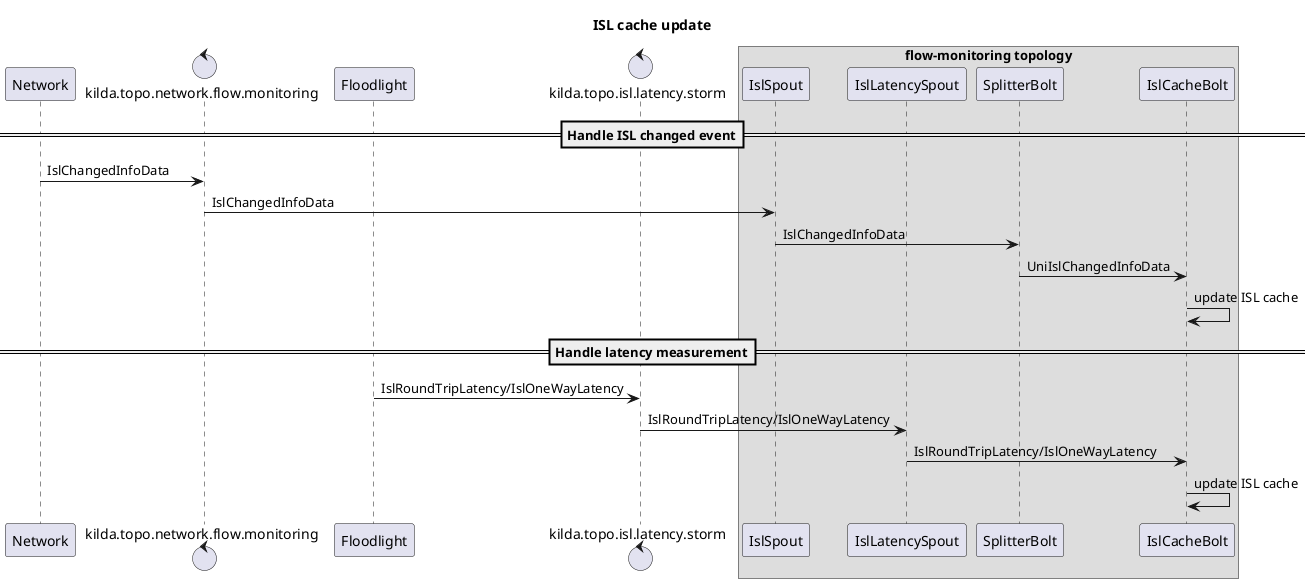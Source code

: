 @startuml
title ISL cache update

participant Network
control kilda.topo.network.flow.monitoring
participant Floodlight
control kilda.topo.isl.latency.storm
box flow-monitoring topology
participant IslSpout
participant IslLatencySpout
participant SplitterBolt
participant IslCacheBolt
end box

==Handle ISL changed event==
Network -> kilda.topo.network.flow.monitoring : IslChangedInfoData
kilda.topo.network.flow.monitoring -> IslSpout : IslChangedInfoData
IslSpout -> SplitterBolt : IslChangedInfoData
SplitterBolt -> IslCacheBolt : UniIslChangedInfoData
IslCacheBolt -> IslCacheBolt : update ISL cache
==Handle latency measurement==
Floodlight -> kilda.topo.isl.latency.storm : IslRoundTripLatency/IslOneWayLatency
kilda.topo.isl.latency.storm -> IslLatencySpout : IslRoundTripLatency/IslOneWayLatency
IslLatencySpout -> IslCacheBolt : IslRoundTripLatency/IslOneWayLatency
IslCacheBolt -> IslCacheBolt : update ISL cache

@enduml

